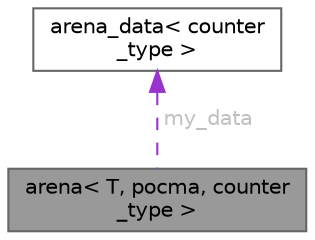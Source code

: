 digraph "arena&lt; T, pocma, counter_type &gt;"
{
 // LATEX_PDF_SIZE
  bgcolor="transparent";
  edge [fontname=Helvetica,fontsize=10,labelfontname=Helvetica,labelfontsize=10];
  node [fontname=Helvetica,fontsize=10,shape=box,height=0.2,width=0.4];
  Node1 [id="Node000001",label="arena\< T, pocma, counter\l_type \>",height=0.2,width=0.4,color="gray40", fillcolor="grey60", style="filled", fontcolor="black",tooltip=" "];
  Node2 -> Node1 [id="edge1_Node000001_Node000002",dir="back",color="darkorchid3",style="dashed",tooltip=" ",label=" my_data",fontcolor="grey" ];
  Node2 [id="Node000002",label="arena_data\< counter\l_type \>",height=0.2,width=0.4,color="gray40", fillcolor="white", style="filled",URL="$structarena__data.html",tooltip=" "];
}
